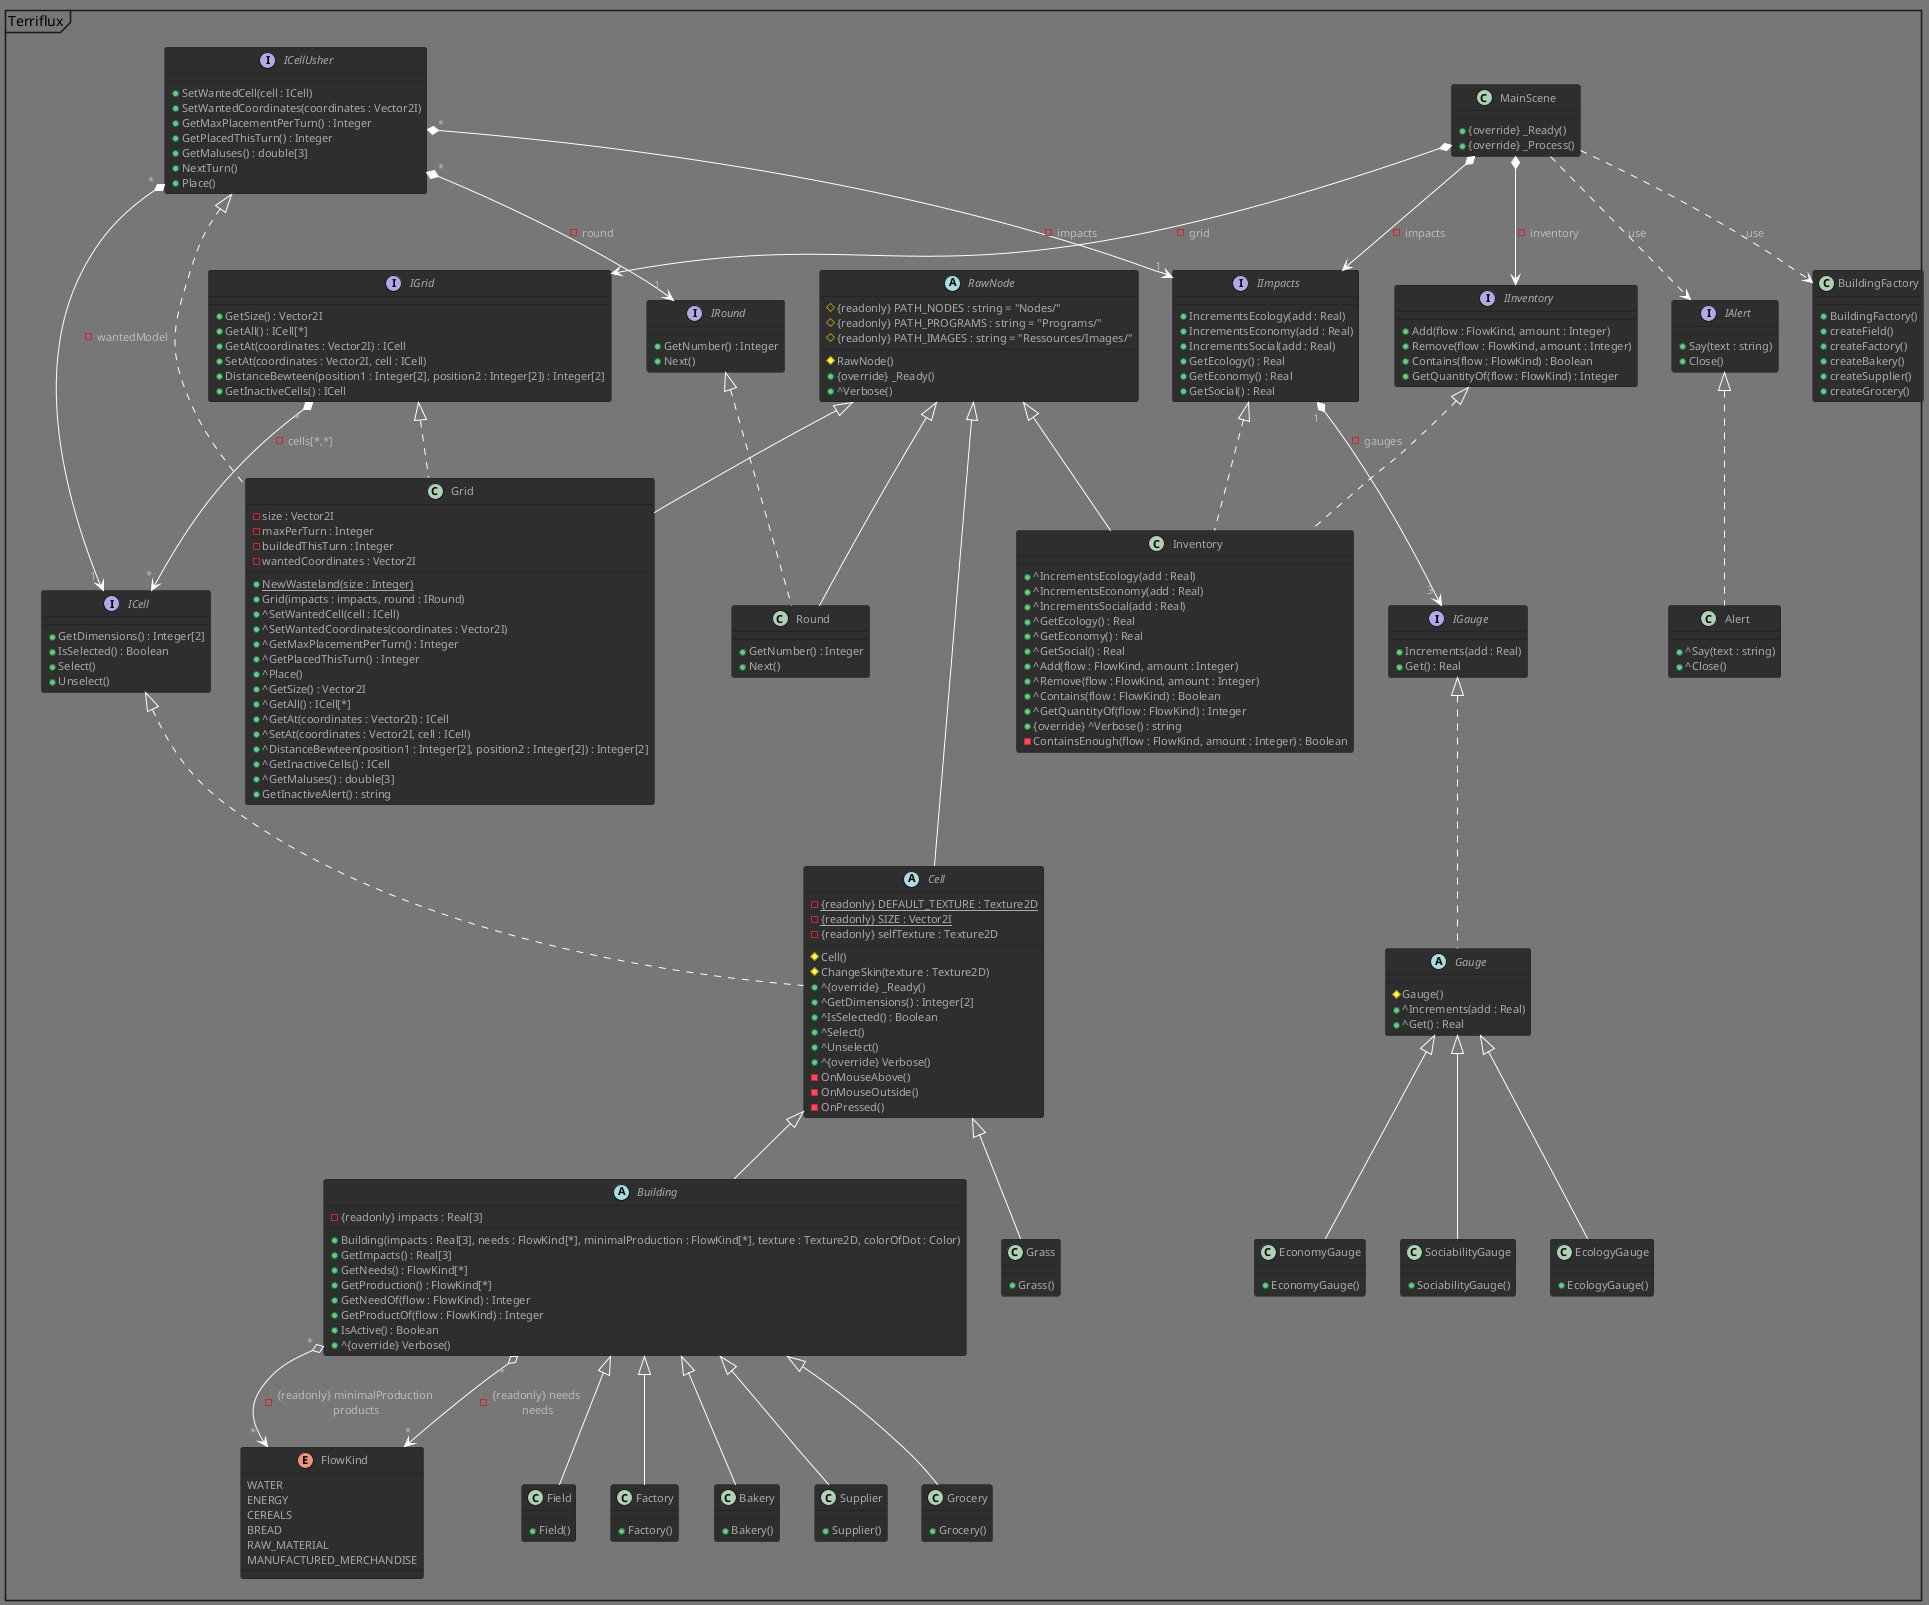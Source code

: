 @startuml Terriflux
!theme reddress-darkgreen

mainframe Terriflux

/' MAIN SCENE '/
class MainScene 
{
    + {override} _Ready()
    + {override} _Process()
}
MainScene *--> IImpacts : - impacts
MainScene *--> IGrid : - grid
MainScene *--> IInventory : - inventory
MainScene ..> BuildingFactory : use  /' Via la PlacementList '/
MainScene ..> IAlert : use  

/' GENERAL '/
/' Any node of our own creation '/
abstract RawNode  /' extends Godot.Node '/
{
    # {readonly} PATH_NODES : string = "Nodes/"
    # {readonly} PATH_PROGRAMS : string = "Programs/"
    # {readonly} PATH_IMAGES : string = "Ressources/Images/"
    # RawNode() /' this.Name = this.getClass().ToString() '/ 
    + {override} _Ready()
    + ^Verbose()
}

/' CELLS '/
interface ICell 
{
    + GetDimensions() : Integer[2] /' VectorI(x, y) '/
    + IsSelected() : Boolean
    + Select()
    + Unselect() /' TODO - actuel ResetTexture '/
}
abstract Cell extends RawNode implements ICell
{
    - {static} {readonly} DEFAULT_TEXTURE : Texture2D
    - {static} {readonly} SIZE : Vector2I 
    - {readonly} selfTexture : Texture2D
    # Cell()
    # ChangeSkin(texture : Texture2D)
    + ^{override} _Ready() /' ChangeSkin() '/
    + ^GetDimensions() : Integer[2] 
    + ^IsSelected() : Boolean
    + ^Select()
    + ^Unselect() 
    + ^{override} Verbose()
    - OnMouseAbove()
    - OnMouseOutside()
    - OnPressed()
}
class Grass extends Cell
{
    + Grass() 
}
abstract Building extends Cell
{
    - {readonly} impacts : Real[3]
    + Building(impacts : Real[3], needs : FlowKind[*], minimalProduction : FlowKind[*], texture : Texture2D, colorOfDot : Color)
    + GetImpacts() : Real[3]
    + GetNeeds() : FlowKind[*]
    + GetProduction() : FlowKind[*]     /' minimal product '/
    + GetNeedOf(flow : FlowKind) : Integer
    + GetProductOf(flow : FlowKind) : Integer        /' minimal product '/
    + IsActive() : Boolean /' will produce sth this turn '/
    + ^{override} Verbose()
}
/' needs & minimalProduction = (FlowKind, Integer)[*] '/
Building" * " o--> " * "FlowKind : - {readonly} needs \n needs      
Building" * " o--> " * "FlowKind : - {readonly} minimalProduction \n products
enum FlowKind
{
    WATER
    ENERGY
    CEREALS
    BREAD
    RAW_MATERIAL
    MANUFACTURED_MERCHANDISE
}
class Field extends Building
{
    + Field()       /' 1.5, 4.0, -2.0; WATER,1 ; CEREALS,2 ; #Ce517b '/
}
class Factory extends Building
{
    + Factory()    /' 8.5, -23.0, -11.8 ; WATER,3, ENERGY,7, RAW_MATERIAL,4 ; MANUFACTURED_MERCHANDISE,5 ; #Ce7651 '/
}
class Bakery extends Building
{
    + Bakery()      /' 3.0, -1.0, -4.0 ; WATER,2, ENERGY,1, CEREALS,2 ; BREAD,3 ; #Ceb851 '/
}
class Supplier extends Building
{
    + Supplier()        /' 2.5, -2.0, -5.0 ; ; WATER,5, ENERGY,6 ; #51ce60 '/
}
class Grocery extends Building
{
    + Grocery()         /' 15.0, -2.5, -2.5 ; MANUFACTURED_MERCHANDISE,3, ENERGY,1 ; #51ceb4 '/
}
class BuildingFactory
{
    + BuildingFactory()
    + createField()
    + createFactory()
    + createBakery()
    + createSupplier()
    + createGrocery()
}

/' ROUNDS '/
interface IRound
{
    + GetNumber() : Integer
    + Next()
}
class Round extends RawNode implements IRound
{
    + GetNumber() : Integer
    + Next()
}

/' GRID '/
interface IGrid
{
    + GetSize() : Vector2I
    + GetAll() : ICell[*]       /' (ICell, Vector2I)[*] '/
    + GetAt(coordinates : Vector2I) : ICell
    + SetAt(coordinates : Vector2I, cell : ICell)
    + DistanceBewteen(position1 : Integer[2], position2 : Integer[2]) : Integer[2] /' Tuple<int, int> '/
    + GetInactiveCells() : ICell        /' notamment les batiments qui ne peuvent produire '/
}
IGrid" * " *--> " * "ICell : - cells[*,*] 
/' gere uniquement le placement de cellule (et donc batiments) 
et les operations qui le precedent/suivent (choix du type, des coordonnees, etc) '/
interface ICellUsher  
{
    + SetWantedCell(cell : ICell)
    + SetWantedCoordinates(coordinates : Vector2I)
    + GetMaxPlacementPerTurn() : Integer
    + GetPlacedThisTurn() : Integer
    + GetMaluses() : double[3] 
    + NextTurn()
    + Place()   /' Confirm the placement - old StartPlacement() '/
}
ICellUsher" * " *--> " 1 "ICell : - wantedModel 
ICellUsher" * " *--> " 1 "IImpacts : - impacts 
ICellUsher" * " *--> " 1 "IRound : - round 
class Grid extends RawNode implements IGrid, ICellUsher
{
    - size : Vector2I
    - maxPerTurn : Integer
    - buildedThisTurn : Integer
    - wantedCoordinates : Vector2I
    + {static} NewWasteland(size : Integer)
    + Grid(impacts : impacts, round : IRound)
    + ^SetWantedCell(cell : ICell)
    + ^SetWantedCoordinates(coordinates : Vector2I)
    + ^GetMaxPlacementPerTurn() : Integer
    + ^GetPlacedThisTurn() : Integer
    + ^Place()
    + ^GetSize() : Vector2I
    + ^GetAll() : ICell[*]       
    + ^GetAt(coordinates : Vector2I) : ICell
    + ^SetAt(coordinates : Vector2I, cell : ICell)
    + ^DistanceBewteen(position1 : Integer[2], position2 : Integer[2]) : Integer[2]
    + ^GetInactiveCells() : ICell      
    + ^GetMaluses() : double[3]      
    + GetInactiveAlert() : string
}

/' INVENTORY & IMPACTS '/
interface IGauge
{
    + Increments(add : Real)
    + Get() : Real
}
abstract Gauge implements IGauge
{
    # Gauge()
    + ^Increments(add : Real)
    + ^Get() : Real
}
class EcologyGauge extends Gauge
{
    + EcologyGauge()
}
class EconomyGauge extends Gauge
{
    + EconomyGauge()
}
class SociabilityGauge extends Gauge
{
    + SociabilityGauge()
}
interface IImpacts
{
    + IncrementsEcology(add : Real)
    + IncrementsEconomy(add : Real)
    + IncrementsSocial(add : Real)
    + GetEcology() : Real
    + GetEconomy() : Real
    + GetSocial() : Real
}
IImpacts" 1 " *--> " 3 "IGauge : - gauges
interface IInventory 
{
    + Add(flow : FlowKind, amount : Integer)
    + Remove(flow : FlowKind, amount : Integer)
    + Contains(flow : FlowKind) : Boolean
    + GetQuantityOf(flow : FlowKind) : Integer
}
class Inventory extends RawNode implements IImpacts, IInventory /' ancien node Impact avec acces inventaire ET jauges, mais renommé '/
{   
    + ^IncrementsEcology(add : Real)
    + ^IncrementsEconomy(add : Real)
    + ^IncrementsSocial(add : Real)
    + ^GetEcology() : Real
    + ^GetEconomy() : Real
    + ^GetSocial() : Real
    + ^Add(flow : FlowKind, amount : Integer)
    + ^Remove(flow : FlowKind, amount : Integer)
    + ^Contains(flow : FlowKind) : Boolean
    + ^GetQuantityOf(flow : FlowKind) : Integer
    + {override} ^Verbose() : string
    - ContainsEnough(flow : FlowKind, amount : Integer) : Boolean
}

/' MESSAGE to user '/
interface IAlert
{
    + Say(text : string)
    + Close()
}
class Alert implements IAlert
{
    + ^Say(text : string)
    + ^Close()
}

@enduml